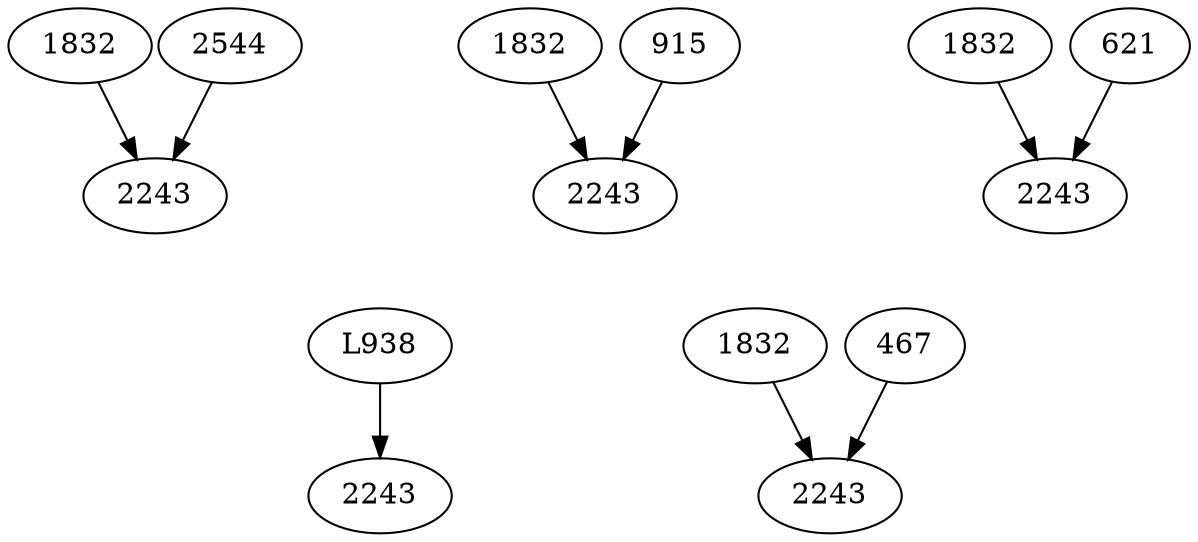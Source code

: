 digraph potential_ancestors {
	layout=neato;
	margin=0;
	node [shape=ellipse];

	substemma_1_1832 [label="1832", pos="0,3!"];
	substemma_1_2544 [label="2544", pos="1,3!"];
	substemma_1_2243 [label="2243", pos="0.5,2!"];
	substemma_1_1832 -> substemma_1_2243;
	substemma_1_2544 -> substemma_1_2243;

	substemma_2_1832 [label="1832", pos="3,3!"];
	substemma_2_915 [label="915", pos="4,3!"];
	substemma_2_2243 [label="2243", pos="3.5,2!"];
	substemma_2_1832 -> substemma_2_2243;
	substemma_2_915 -> substemma_2_2243;

	substemma_3_1832 [label="1832", pos="6,3!"];
	substemma_3_621 [label="621", pos="7,3!"];
	substemma_3_2243 [label="2243", pos="6.5,2!"];
	substemma_3_1832 -> substemma_3_2243;
	substemma_3_621 -> substemma_3_2243;

	substemma_4_L938 [label="L938", pos="2,1!"];
	substemma_4_2243 [label="2243", pos="2,0!"];
	substemma_4_L938 -> substemma_4_2243;

	substemma_5_1832 [label="1832", pos="4.5,1!"];
	substemma_5_467 [label="467", pos="5.5,1!"];
	substemma_5_2243 [label="2243", pos="5,0!"];
	substemma_5_1832 -> substemma_5_2243;
	substemma_5_467 -> substemma_5_2243;
}
